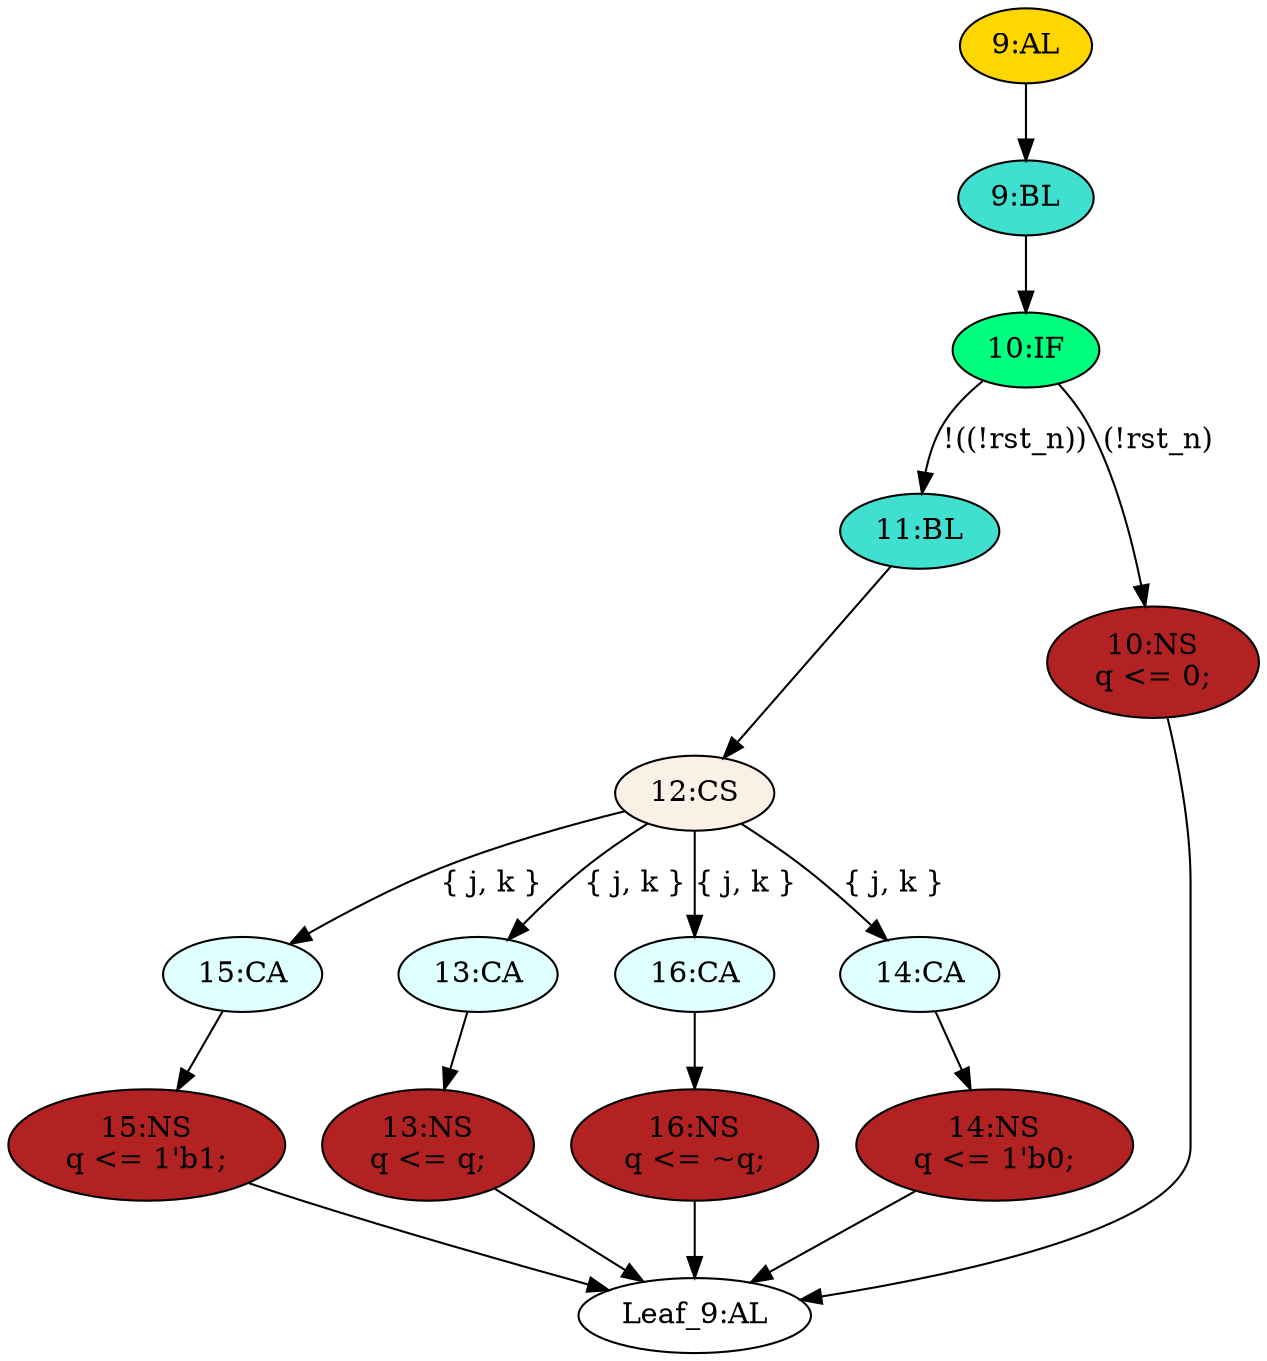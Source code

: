 strict digraph "" {
	node [label="\N"];
	"10:IF"	 [ast="<pyverilog.vparser.ast.IfStatement object at 0x7f8c2cab4410>",
		fillcolor=springgreen,
		label="10:IF",
		statements="[]",
		style=filled,
		typ=IfStatement];
	"11:BL"	 [ast="<pyverilog.vparser.ast.Block object at 0x7f8c2ca97d50>",
		fillcolor=turquoise,
		label="11:BL",
		statements="[]",
		style=filled,
		typ=Block];
	"10:IF" -> "11:BL"	 [cond="['rst_n']",
		label="!((!rst_n))",
		lineno=10];
	"10:NS"	 [ast="<pyverilog.vparser.ast.NonblockingSubstitution object at 0x7f8c2ca97750>",
		fillcolor=firebrick,
		label="10:NS
q <= 0;",
		statements="[<pyverilog.vparser.ast.NonblockingSubstitution object at 0x7f8c2ca97750>]",
		style=filled,
		typ=NonblockingSubstitution];
	"10:IF" -> "10:NS"	 [cond="['rst_n']",
		label="(!rst_n)",
		lineno=10];
	"15:CA"	 [ast="<pyverilog.vparser.ast.Case object at 0x7f8c2cab4110>",
		fillcolor=lightcyan,
		label="15:CA",
		statements="[]",
		style=filled,
		typ=Case];
	"15:NS"	 [ast="<pyverilog.vparser.ast.NonblockingSubstitution object at 0x7f8c2cab4190>",
		fillcolor=firebrick,
		label="15:NS
q <= 1'b1;",
		statements="[<pyverilog.vparser.ast.NonblockingSubstitution object at 0x7f8c2cab4190>]",
		style=filled,
		typ=NonblockingSubstitution];
	"15:CA" -> "15:NS"	 [cond="[]",
		lineno=None];
	"13:CA"	 [ast="<pyverilog.vparser.ast.Case object at 0x7f8c2ca97e90>",
		fillcolor=lightcyan,
		label="13:CA",
		statements="[]",
		style=filled,
		typ=Case];
	"13:NS"	 [ast="<pyverilog.vparser.ast.NonblockingSubstitution object at 0x7f8c2ca97bd0>",
		fillcolor=firebrick,
		label="13:NS
q <= q;",
		statements="[<pyverilog.vparser.ast.NonblockingSubstitution object at 0x7f8c2ca97bd0>]",
		style=filled,
		typ=NonblockingSubstitution];
	"13:CA" -> "13:NS"	 [cond="[]",
		lineno=None];
	"16:NS"	 [ast="<pyverilog.vparser.ast.NonblockingSubstitution object at 0x7f8c2ca97a10>",
		fillcolor=firebrick,
		label="16:NS
q <= ~q;",
		statements="[<pyverilog.vparser.ast.NonblockingSubstitution object at 0x7f8c2ca97a10>]",
		style=filled,
		typ=NonblockingSubstitution];
	"Leaf_9:AL"	 [def_var="['q']",
		label="Leaf_9:AL"];
	"16:NS" -> "Leaf_9:AL"	 [cond="[]",
		lineno=None];
	"12:CS"	 [ast="<pyverilog.vparser.ast.CaseStatement object at 0x7f8c2ca97d90>",
		fillcolor=linen,
		label="12:CS",
		statements="[]",
		style=filled,
		typ=CaseStatement];
	"11:BL" -> "12:CS"	 [cond="[]",
		lineno=None];
	"12:CS" -> "15:CA"	 [cond="['j', 'k']",
		label="{ j, k }",
		lineno=12];
	"12:CS" -> "13:CA"	 [cond="['j', 'k']",
		label="{ j, k }",
		lineno=12];
	"16:CA"	 [ast="<pyverilog.vparser.ast.Case object at 0x7f8c2cab4310>",
		fillcolor=lightcyan,
		label="16:CA",
		statements="[]",
		style=filled,
		typ=Case];
	"12:CS" -> "16:CA"	 [cond="['j', 'k']",
		label="{ j, k }",
		lineno=12];
	"14:CA"	 [ast="<pyverilog.vparser.ast.Case object at 0x7f8c2ca97f10>",
		fillcolor=lightcyan,
		label="14:CA",
		statements="[]",
		style=filled,
		typ=Case];
	"12:CS" -> "14:CA"	 [cond="['j', 'k']",
		label="{ j, k }",
		lineno=12];
	"16:CA" -> "16:NS"	 [cond="[]",
		lineno=None];
	"10:NS" -> "Leaf_9:AL"	 [cond="[]",
		lineno=None];
	"15:NS" -> "Leaf_9:AL"	 [cond="[]",
		lineno=None];
	"14:NS"	 [ast="<pyverilog.vparser.ast.NonblockingSubstitution object at 0x7f8c2ca97f90>",
		fillcolor=firebrick,
		label="14:NS
q <= 1'b0;",
		statements="[<pyverilog.vparser.ast.NonblockingSubstitution object at 0x7f8c2ca97f90>]",
		style=filled,
		typ=NonblockingSubstitution];
	"14:CA" -> "14:NS"	 [cond="[]",
		lineno=None];
	"13:NS" -> "Leaf_9:AL"	 [cond="[]",
		lineno=None];
	"9:BL"	 [ast="<pyverilog.vparser.ast.Block object at 0x7f8c2cab4550>",
		fillcolor=turquoise,
		label="9:BL",
		statements="[]",
		style=filled,
		typ=Block];
	"9:BL" -> "10:IF"	 [cond="[]",
		lineno=None];
	"9:AL"	 [ast="<pyverilog.vparser.ast.Always object at 0x7f8c2cab45d0>",
		clk_sens=True,
		fillcolor=gold,
		label="9:AL",
		sens="['clk']",
		statements="[]",
		style=filled,
		typ=Always,
		use_var="['q', 'rst_n', 'k', 'j']"];
	"9:AL" -> "9:BL"	 [cond="[]",
		lineno=None];
	"14:NS" -> "Leaf_9:AL"	 [cond="[]",
		lineno=None];
}
